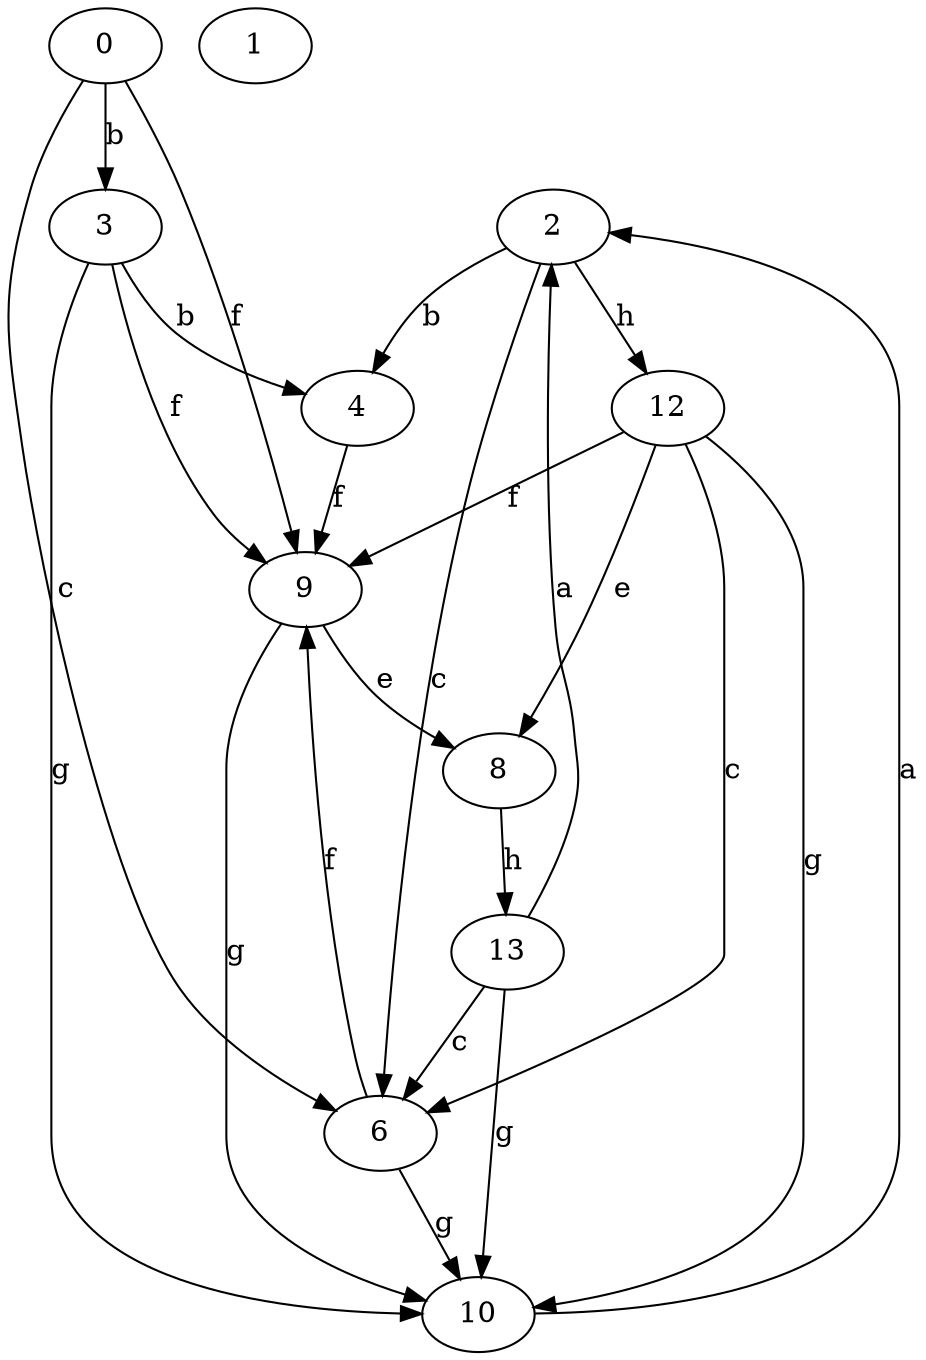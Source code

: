 strict digraph  {
2;
3;
0;
4;
6;
8;
9;
10;
1;
12;
13;
2 -> 4  [label=b];
2 -> 6  [label=c];
2 -> 12  [label=h];
3 -> 4  [label=b];
3 -> 9  [label=f];
3 -> 10  [label=g];
0 -> 3  [label=b];
0 -> 6  [label=c];
0 -> 9  [label=f];
4 -> 9  [label=f];
6 -> 9  [label=f];
6 -> 10  [label=g];
8 -> 13  [label=h];
9 -> 8  [label=e];
9 -> 10  [label=g];
10 -> 2  [label=a];
12 -> 6  [label=c];
12 -> 8  [label=e];
12 -> 9  [label=f];
12 -> 10  [label=g];
13 -> 2  [label=a];
13 -> 6  [label=c];
13 -> 10  [label=g];
}
